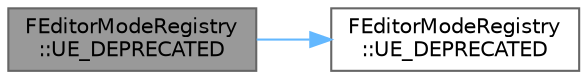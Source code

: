 digraph "FEditorModeRegistry::UE_DEPRECATED"
{
 // INTERACTIVE_SVG=YES
 // LATEX_PDF_SIZE
  bgcolor="transparent";
  edge [fontname=Helvetica,fontsize=10,labelfontname=Helvetica,labelfontsize=10];
  node [fontname=Helvetica,fontsize=10,shape=box,height=0.2,width=0.4];
  rankdir="LR";
  Node1 [id="Node000001",label="FEditorModeRegistry\l::UE_DEPRECATED",height=0.2,width=0.4,color="gray40", fillcolor="grey60", style="filled", fontcolor="black",tooltip="Event that is triggered whenever a mode is registered."];
  Node1 -> Node2 [id="edge1_Node000001_Node000002",color="steelblue1",style="solid",tooltip=" "];
  Node2 [id="Node000002",label="FEditorModeRegistry\l::UE_DEPRECATED",height=0.2,width=0.4,color="grey40", fillcolor="white", style="filled",URL="$d7/d60/classFEditorModeRegistry.html#a55ebfad33d2483b0463b12030cd0d75e",tooltip="Get a list of information for all currently registered modes, sorted by UI priority order."];
}

